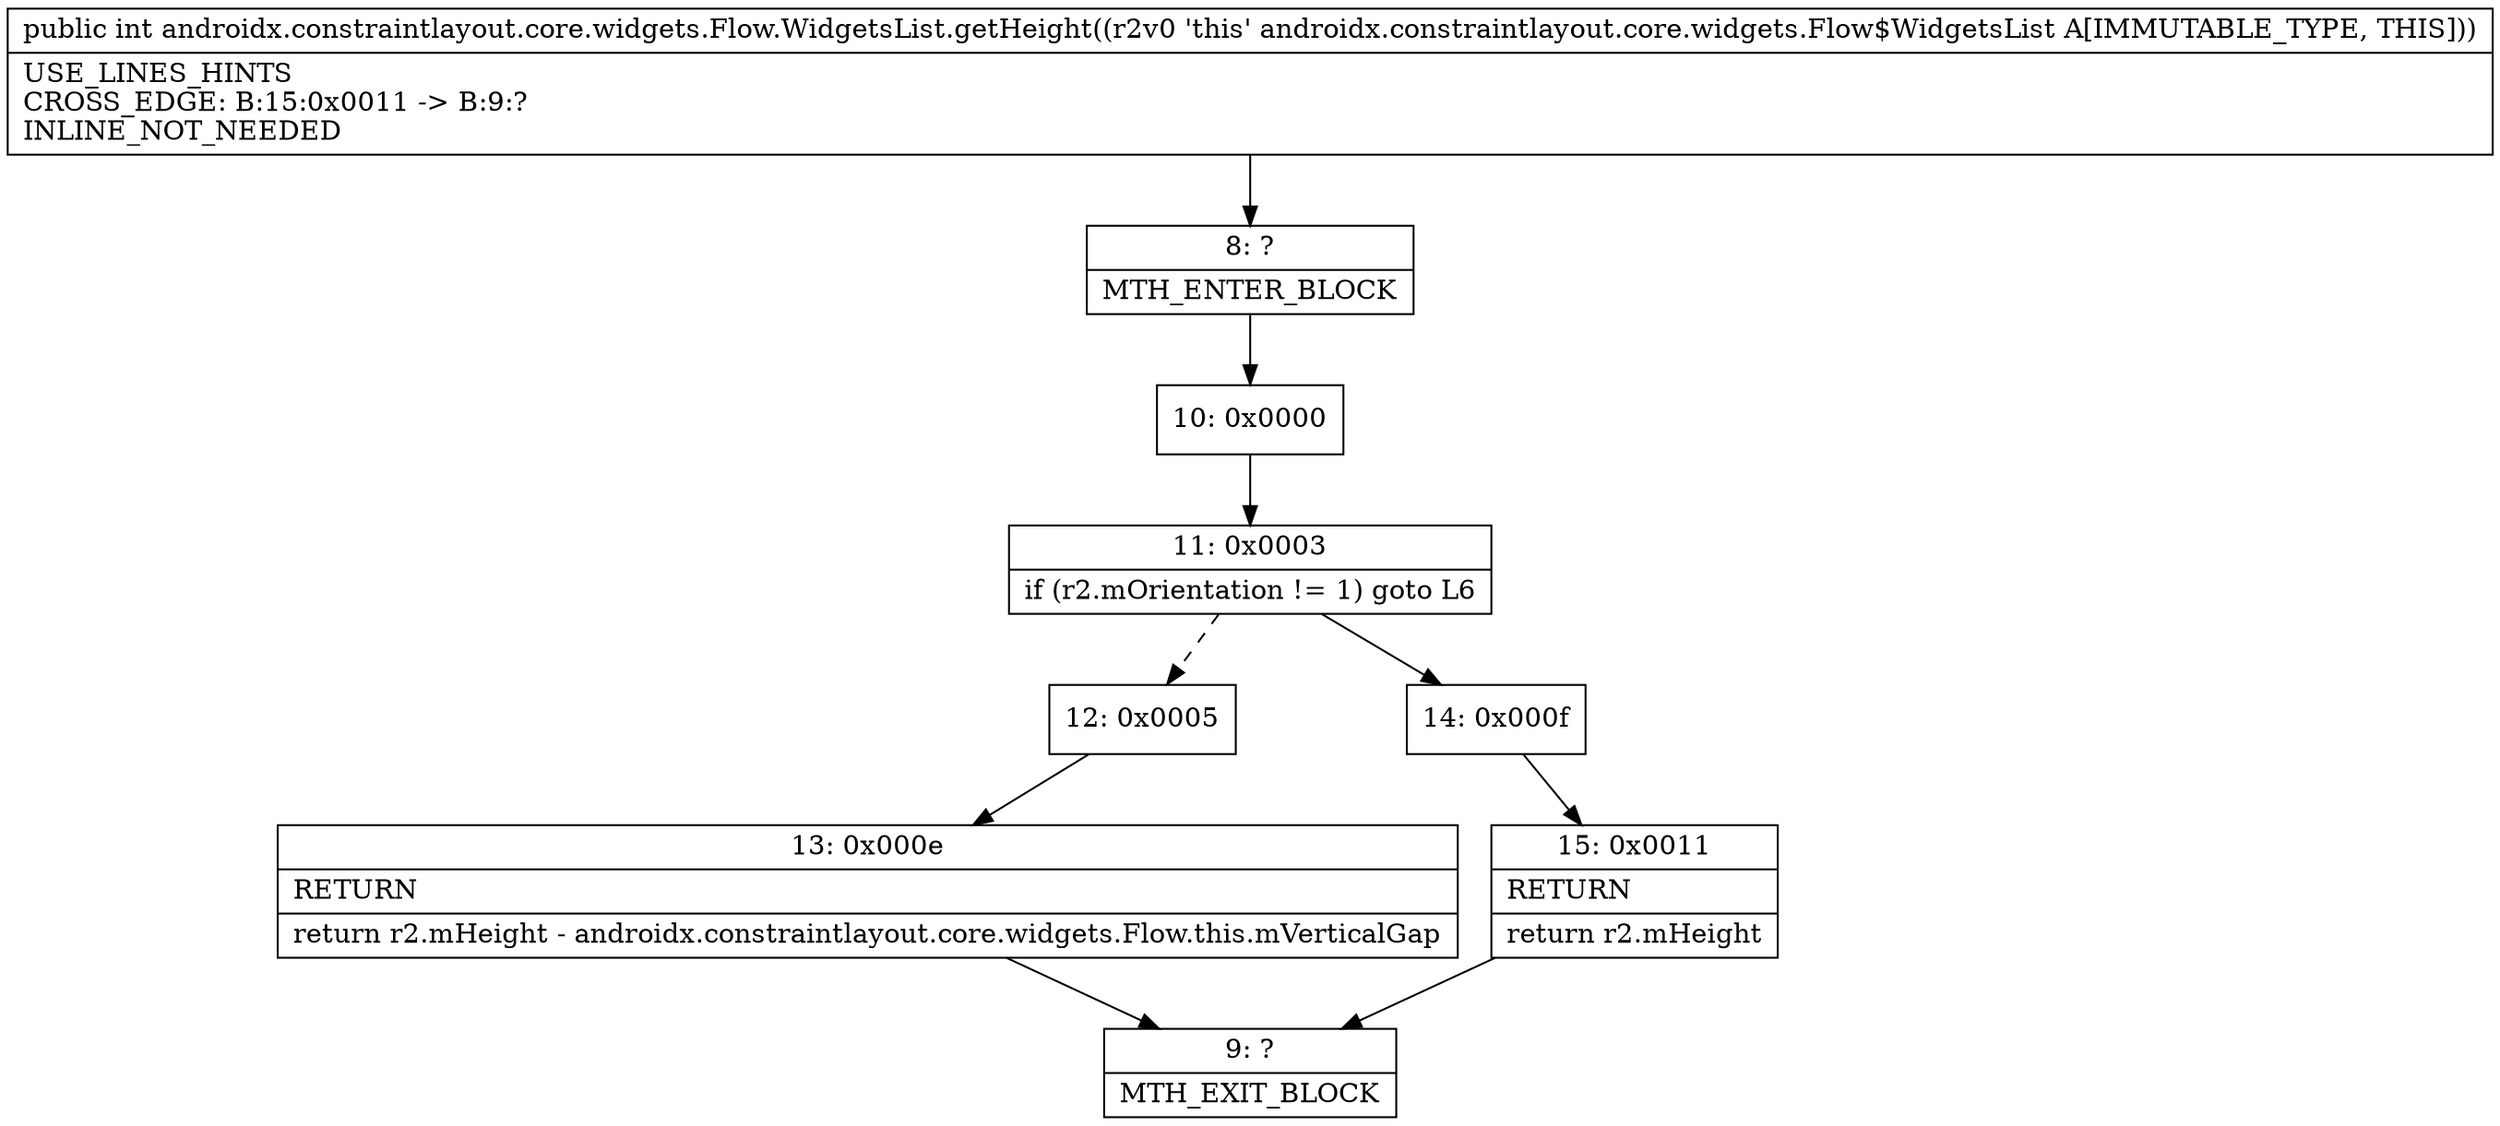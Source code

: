 digraph "CFG forandroidx.constraintlayout.core.widgets.Flow.WidgetsList.getHeight()I" {
Node_8 [shape=record,label="{8\:\ ?|MTH_ENTER_BLOCK\l}"];
Node_10 [shape=record,label="{10\:\ 0x0000}"];
Node_11 [shape=record,label="{11\:\ 0x0003|if (r2.mOrientation != 1) goto L6\l}"];
Node_12 [shape=record,label="{12\:\ 0x0005}"];
Node_13 [shape=record,label="{13\:\ 0x000e|RETURN\l|return r2.mHeight \- androidx.constraintlayout.core.widgets.Flow.this.mVerticalGap\l}"];
Node_9 [shape=record,label="{9\:\ ?|MTH_EXIT_BLOCK\l}"];
Node_14 [shape=record,label="{14\:\ 0x000f}"];
Node_15 [shape=record,label="{15\:\ 0x0011|RETURN\l|return r2.mHeight\l}"];
MethodNode[shape=record,label="{public int androidx.constraintlayout.core.widgets.Flow.WidgetsList.getHeight((r2v0 'this' androidx.constraintlayout.core.widgets.Flow$WidgetsList A[IMMUTABLE_TYPE, THIS]))  | USE_LINES_HINTS\lCROSS_EDGE: B:15:0x0011 \-\> B:9:?\lINLINE_NOT_NEEDED\l}"];
MethodNode -> Node_8;Node_8 -> Node_10;
Node_10 -> Node_11;
Node_11 -> Node_12[style=dashed];
Node_11 -> Node_14;
Node_12 -> Node_13;
Node_13 -> Node_9;
Node_14 -> Node_15;
Node_15 -> Node_9;
}

